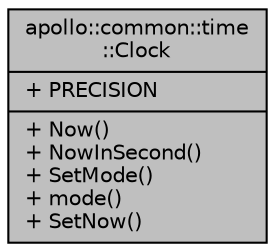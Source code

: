 digraph "apollo::common::time::Clock"
{
  edge [fontname="Helvetica",fontsize="10",labelfontname="Helvetica",labelfontsize="10"];
  node [fontname="Helvetica",fontsize="10",shape=record];
  Node1 [label="{apollo::common::time\l::Clock\n|+ PRECISION\l|+ Now()\l+ NowInSecond()\l+ SetMode()\l+ mode()\l+ SetNow()\l}",height=0.2,width=0.4,color="black", fillcolor="grey75", style="filled" fontcolor="black"];
}
